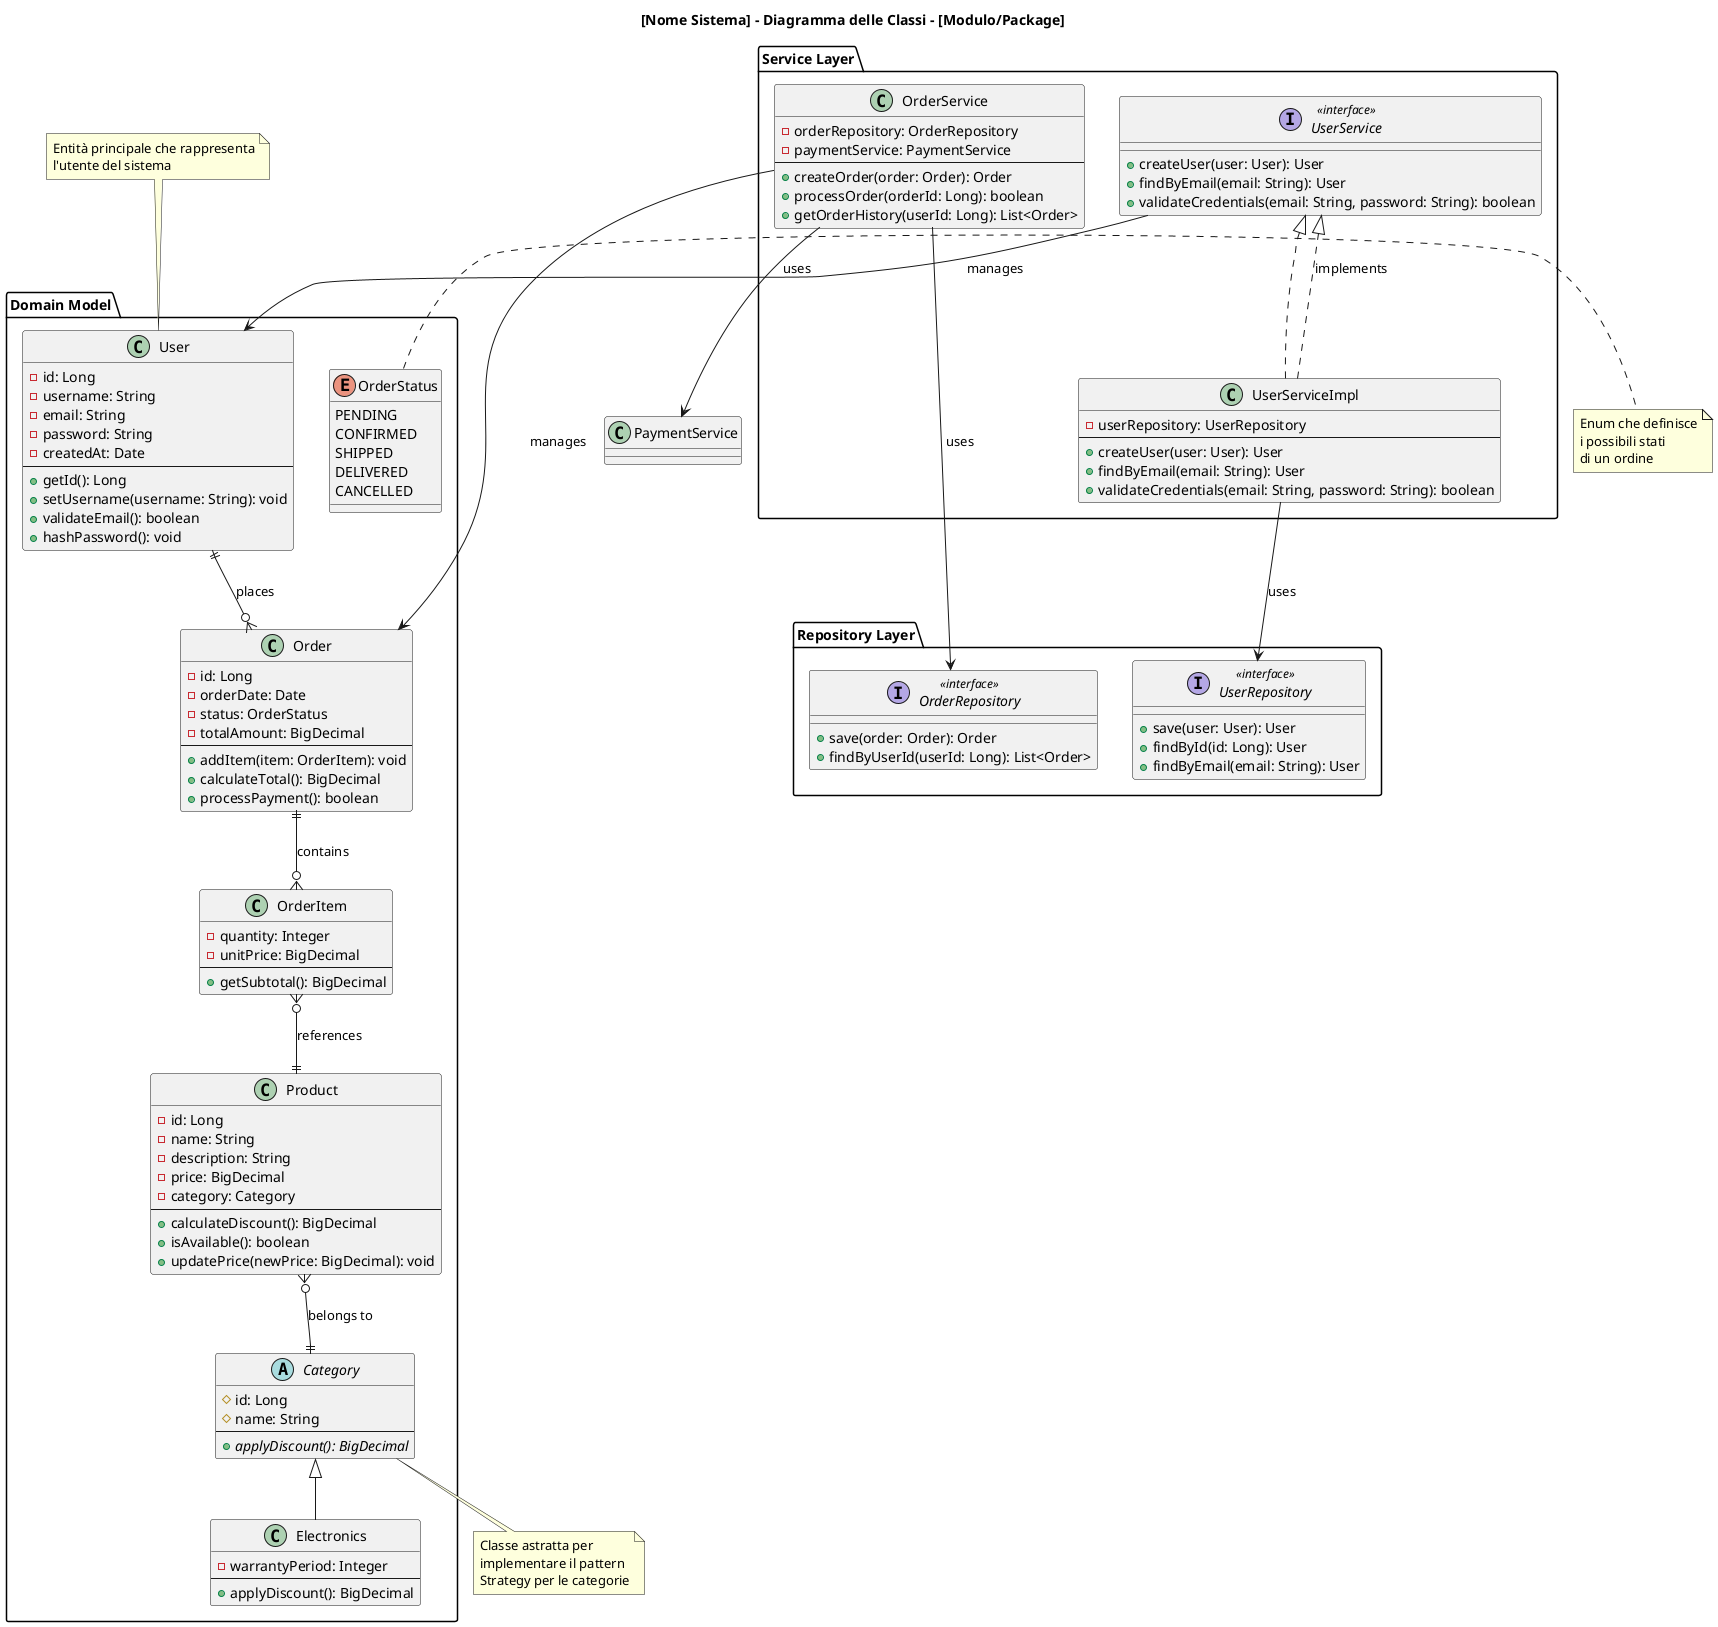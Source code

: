 @startuml Class-Diagram-Template
!define ENTITY class
!define SERVICE class
!define CONTROLLER class
!define REPOSITORY class

' Puoi personalizzare i colori per migliorare la leggibilità
!define DOMAIN_COLOR LightSkyBlue
!define SERVICE_COLOR LightGreen
!define INTERFACE_COLOR Yellow
!define REPOSITORY_COLOR LightSalmon

skinparam class {
    BackgroundColor<<ENTITY>> DOMAIN_COLOR
    BackgroundColor<<SERVICE>> SERVICE_COLOR
    BackgroundColor<<CONTROLLER>> INTERFACE_COLOR
    BackgroundColor<<REPOSITORY>> REPOSITORY_COLOR
}

title [Nome Sistema] - Diagramma delle Classi - [Modulo/Package]

package "Domain Model" {
  
  class User {
    - id: Long
    - username: String
    - email: String
    - password: String
    - createdAt: Date
    --
    + getId(): Long
    + setUsername(username: String): void
    + validateEmail(): boolean
    + hashPassword(): void
  }
  
  class Product {
    - id: Long
    - name: String
    - description: String
    - price: BigDecimal
    - category: Category
    --
    + calculateDiscount(): BigDecimal
    + isAvailable(): boolean
    + updatePrice(newPrice: BigDecimal): void
  }
  
  class Order {
    - id: Long
    - orderDate: Date
    - status: OrderStatus
    - totalAmount: BigDecimal
    --
    + addItem(item: OrderItem): void
    + calculateTotal(): BigDecimal
    + processPayment(): boolean
  }
  
  class OrderItem {
    - quantity: Integer
    - unitPrice: BigDecimal
    --
    + getSubtotal(): BigDecimal
  }
  
  enum OrderStatus {
    PENDING
    CONFIRMED
    SHIPPED
    DELIVERED
    CANCELLED
  }
  
  abstract class Category {
    # id: Long
    # name: String
    --
    + {abstract} applyDiscount(): BigDecimal
  }
  
  class Electronics extends Category {
    - warrantyPeriod: Integer
    --
    + applyDiscount(): BigDecimal
  }
}

package "Service Layer" {
  
  interface UserService <<interface>> {
    + createUser(user: User): User
    + findByEmail(email: String): User
    + validateCredentials(email: String, password: String): boolean
  }
  
  class UserServiceImpl implements UserService {
    - userRepository: UserRepository
    --
    + createUser(user: User): User
    + findByEmail(email: String): User
    + validateCredentials(email: String, password: String): boolean
  }
  
  class OrderService {
    - orderRepository: OrderRepository
    - paymentService: PaymentService
    --
    + createOrder(order: Order): Order
    + processOrder(orderId: Long): boolean
    + getOrderHistory(userId: Long): List<Order>
  }
}

package "Repository Layer" {
  
  interface UserRepository <<interface>> {
    + save(user: User): User
    + findById(id: Long): User
    + findByEmail(email: String): User
  }
  
  interface OrderRepository <<interface>> {
    + save(order: Order): Order
    + findByUserId(userId: Long): List<Order>
  }
}

' Relazioni
User ||--o{ Order : "places"
Order ||--o{ OrderItem : "contains"
OrderItem }o--|| Product : "references"
Product }o--|| Category : "belongs to"

UserService --> User : "manages"
OrderService --> Order : "manages"
OrderService --> PaymentService : "uses"

UserServiceImpl ..|> UserService : "implements"
UserServiceImpl --> UserRepository : "uses"
OrderService --> OrderRepository : "uses"

' Note esplicative
note top of User
  Entità principale che rappresenta
  l'utente del sistema
end note

note right of OrderStatus
  Enum che definisce
  i possibili stati
  di un ordine
end note

note bottom of Category
  Classe astratta per
  implementare il pattern
  Strategy per le categorie
end note

@enduml

